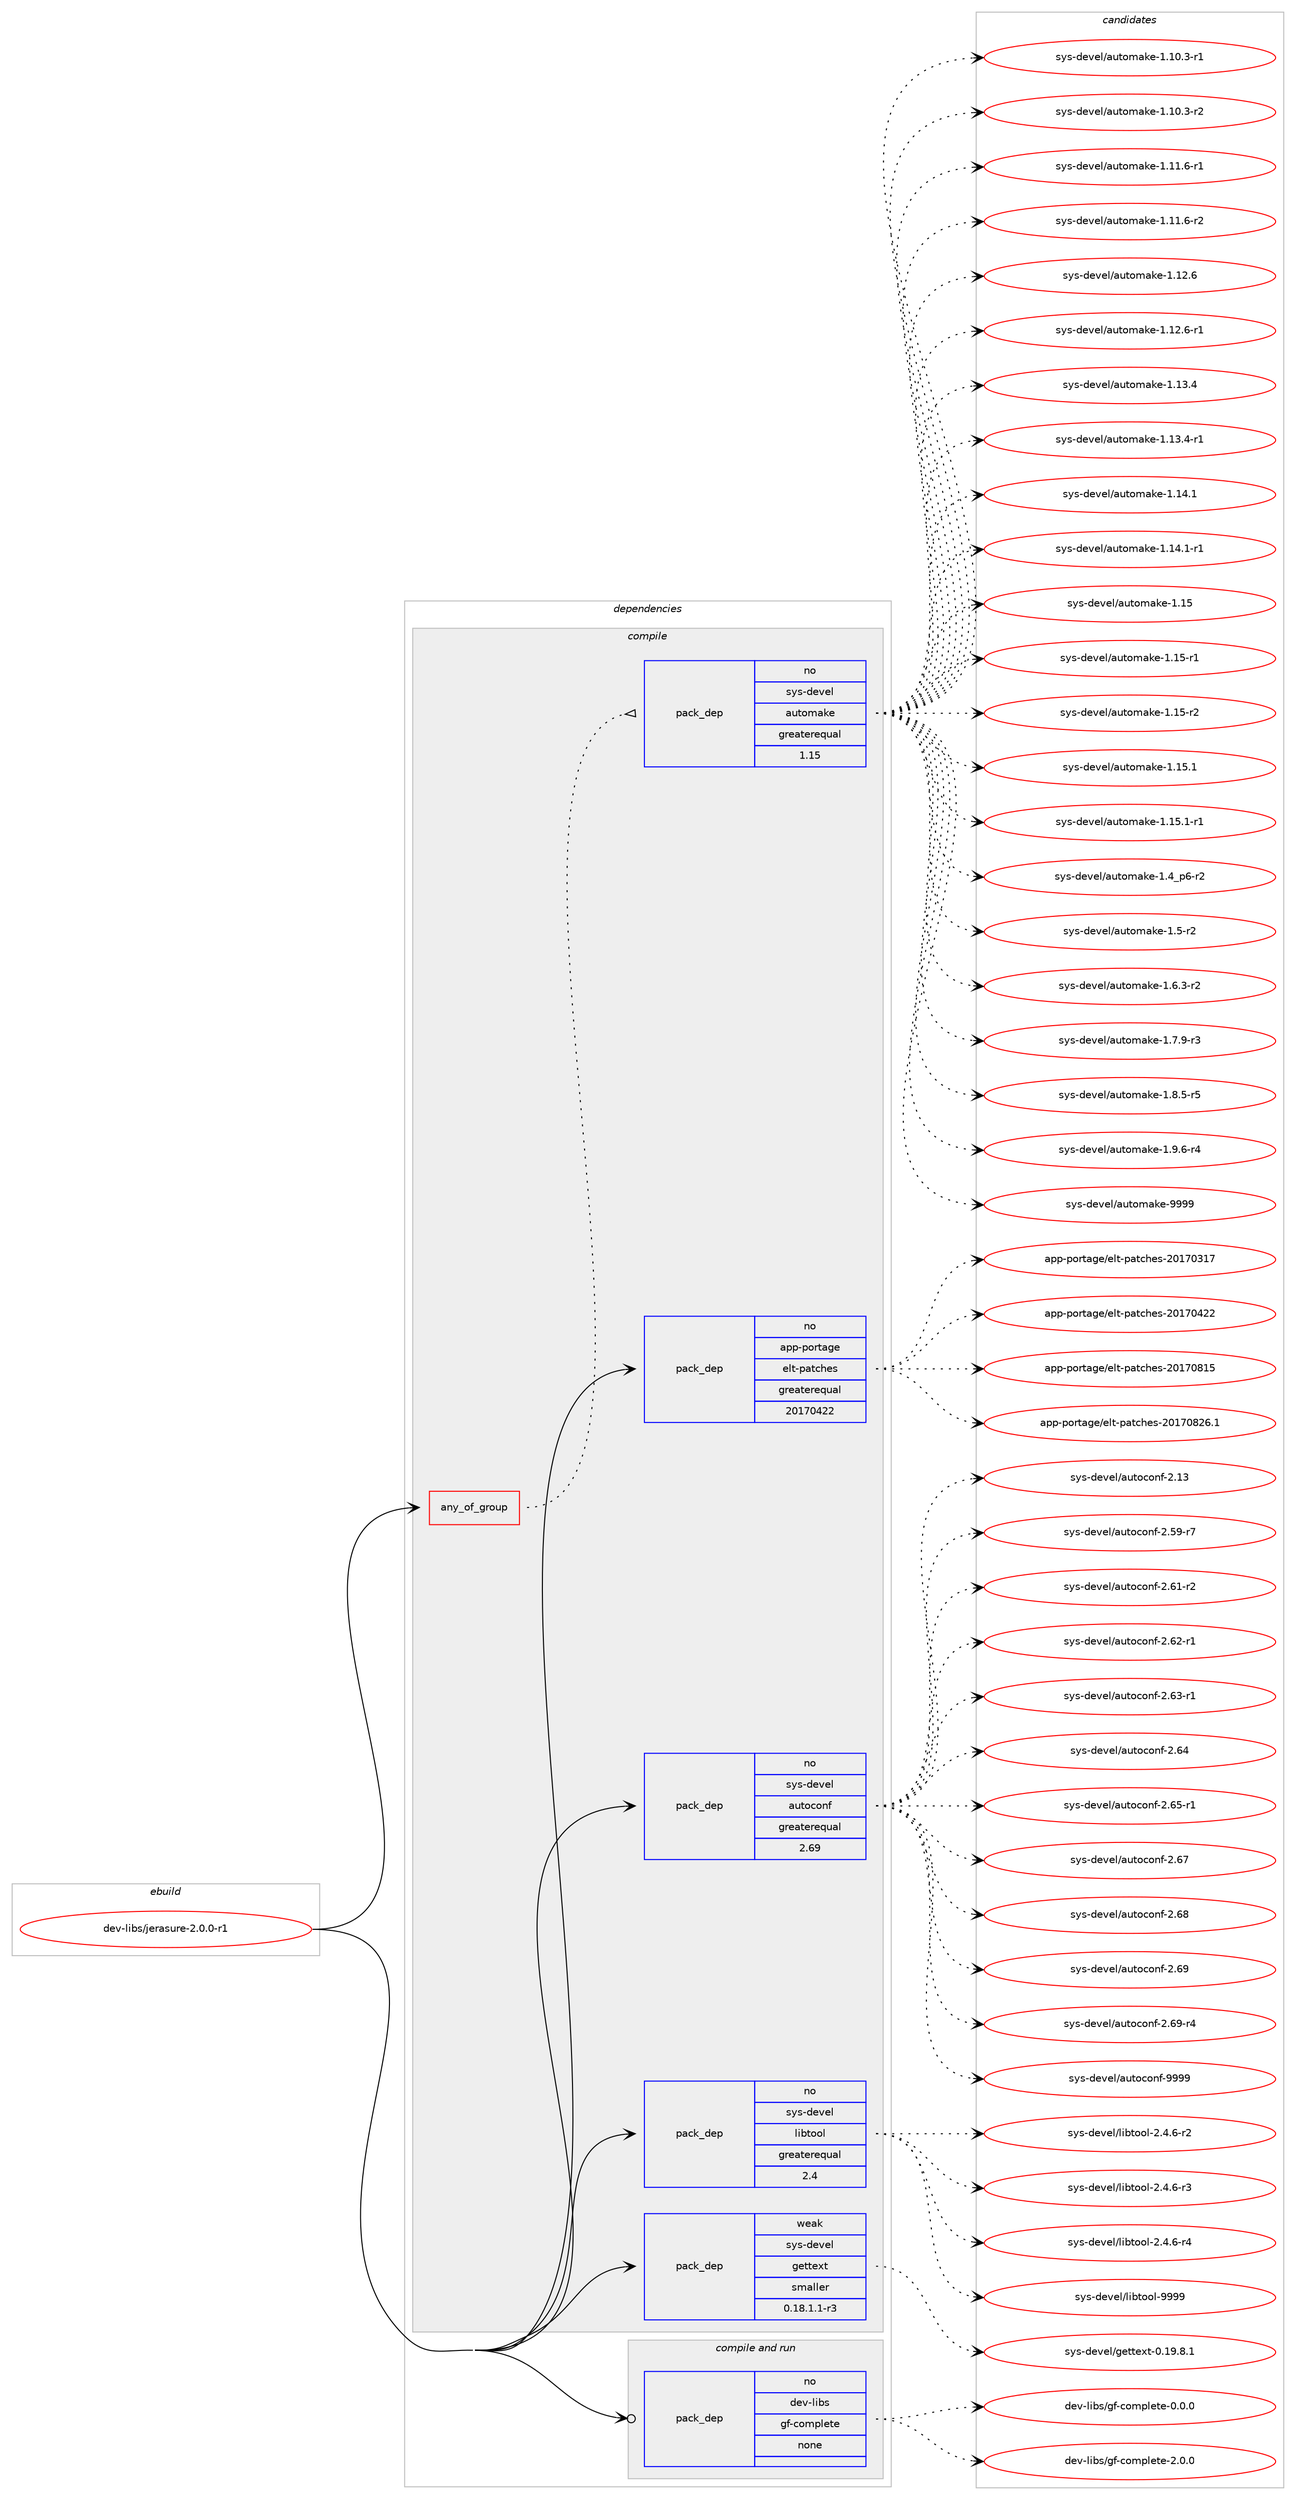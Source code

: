 digraph prolog {

# *************
# Graph options
# *************

newrank=true;
concentrate=true;
compound=true;
graph [rankdir=LR,fontname=Helvetica,fontsize=10,ranksep=1.5];#, ranksep=2.5, nodesep=0.2];
edge  [arrowhead=vee];
node  [fontname=Helvetica,fontsize=10];

# **********
# The ebuild
# **********

subgraph cluster_leftcol {
color=gray;
rank=same;
label=<<i>ebuild</i>>;
id [label="dev-libs/jerasure-2.0.0-r1", color=red, width=4, href="../dev-libs/jerasure-2.0.0-r1.svg"];
}

# ****************
# The dependencies
# ****************

subgraph cluster_midcol {
color=gray;
label=<<i>dependencies</i>>;
subgraph cluster_compile {
fillcolor="#eeeeee";
style=filled;
label=<<i>compile</i>>;
subgraph any3274 {
dependency113645 [label=<<TABLE BORDER="0" CELLBORDER="1" CELLSPACING="0" CELLPADDING="4"><TR><TD CELLPADDING="10">any_of_group</TD></TR></TABLE>>, shape=none, color=red];subgraph pack85697 {
dependency113646 [label=<<TABLE BORDER="0" CELLBORDER="1" CELLSPACING="0" CELLPADDING="4" WIDTH="220"><TR><TD ROWSPAN="6" CELLPADDING="30">pack_dep</TD></TR><TR><TD WIDTH="110">no</TD></TR><TR><TD>sys-devel</TD></TR><TR><TD>automake</TD></TR><TR><TD>greaterequal</TD></TR><TR><TD>1.15</TD></TR></TABLE>>, shape=none, color=blue];
}
dependency113645:e -> dependency113646:w [weight=20,style="dotted",arrowhead="oinv"];
}
id:e -> dependency113645:w [weight=20,style="solid",arrowhead="vee"];
subgraph pack85698 {
dependency113647 [label=<<TABLE BORDER="0" CELLBORDER="1" CELLSPACING="0" CELLPADDING="4" WIDTH="220"><TR><TD ROWSPAN="6" CELLPADDING="30">pack_dep</TD></TR><TR><TD WIDTH="110">no</TD></TR><TR><TD>app-portage</TD></TR><TR><TD>elt-patches</TD></TR><TR><TD>greaterequal</TD></TR><TR><TD>20170422</TD></TR></TABLE>>, shape=none, color=blue];
}
id:e -> dependency113647:w [weight=20,style="solid",arrowhead="vee"];
subgraph pack85699 {
dependency113648 [label=<<TABLE BORDER="0" CELLBORDER="1" CELLSPACING="0" CELLPADDING="4" WIDTH="220"><TR><TD ROWSPAN="6" CELLPADDING="30">pack_dep</TD></TR><TR><TD WIDTH="110">no</TD></TR><TR><TD>sys-devel</TD></TR><TR><TD>autoconf</TD></TR><TR><TD>greaterequal</TD></TR><TR><TD>2.69</TD></TR></TABLE>>, shape=none, color=blue];
}
id:e -> dependency113648:w [weight=20,style="solid",arrowhead="vee"];
subgraph pack85700 {
dependency113649 [label=<<TABLE BORDER="0" CELLBORDER="1" CELLSPACING="0" CELLPADDING="4" WIDTH="220"><TR><TD ROWSPAN="6" CELLPADDING="30">pack_dep</TD></TR><TR><TD WIDTH="110">no</TD></TR><TR><TD>sys-devel</TD></TR><TR><TD>libtool</TD></TR><TR><TD>greaterequal</TD></TR><TR><TD>2.4</TD></TR></TABLE>>, shape=none, color=blue];
}
id:e -> dependency113649:w [weight=20,style="solid",arrowhead="vee"];
subgraph pack85701 {
dependency113650 [label=<<TABLE BORDER="0" CELLBORDER="1" CELLSPACING="0" CELLPADDING="4" WIDTH="220"><TR><TD ROWSPAN="6" CELLPADDING="30">pack_dep</TD></TR><TR><TD WIDTH="110">weak</TD></TR><TR><TD>sys-devel</TD></TR><TR><TD>gettext</TD></TR><TR><TD>smaller</TD></TR><TR><TD>0.18.1.1-r3</TD></TR></TABLE>>, shape=none, color=blue];
}
id:e -> dependency113650:w [weight=20,style="solid",arrowhead="vee"];
}
subgraph cluster_compileandrun {
fillcolor="#eeeeee";
style=filled;
label=<<i>compile and run</i>>;
subgraph pack85702 {
dependency113651 [label=<<TABLE BORDER="0" CELLBORDER="1" CELLSPACING="0" CELLPADDING="4" WIDTH="220"><TR><TD ROWSPAN="6" CELLPADDING="30">pack_dep</TD></TR><TR><TD WIDTH="110">no</TD></TR><TR><TD>dev-libs</TD></TR><TR><TD>gf-complete</TD></TR><TR><TD>none</TD></TR><TR><TD></TD></TR></TABLE>>, shape=none, color=blue];
}
id:e -> dependency113651:w [weight=20,style="solid",arrowhead="odotvee"];
}
subgraph cluster_run {
fillcolor="#eeeeee";
style=filled;
label=<<i>run</i>>;
}
}

# **************
# The candidates
# **************

subgraph cluster_choices {
rank=same;
color=gray;
label=<<i>candidates</i>>;

subgraph choice85697 {
color=black;
nodesep=1;
choice11512111545100101118101108479711711611110997107101454946494846514511449 [label="sys-devel/automake-1.10.3-r1", color=red, width=4,href="../sys-devel/automake-1.10.3-r1.svg"];
choice11512111545100101118101108479711711611110997107101454946494846514511450 [label="sys-devel/automake-1.10.3-r2", color=red, width=4,href="../sys-devel/automake-1.10.3-r2.svg"];
choice11512111545100101118101108479711711611110997107101454946494946544511449 [label="sys-devel/automake-1.11.6-r1", color=red, width=4,href="../sys-devel/automake-1.11.6-r1.svg"];
choice11512111545100101118101108479711711611110997107101454946494946544511450 [label="sys-devel/automake-1.11.6-r2", color=red, width=4,href="../sys-devel/automake-1.11.6-r2.svg"];
choice1151211154510010111810110847971171161111099710710145494649504654 [label="sys-devel/automake-1.12.6", color=red, width=4,href="../sys-devel/automake-1.12.6.svg"];
choice11512111545100101118101108479711711611110997107101454946495046544511449 [label="sys-devel/automake-1.12.6-r1", color=red, width=4,href="../sys-devel/automake-1.12.6-r1.svg"];
choice1151211154510010111810110847971171161111099710710145494649514652 [label="sys-devel/automake-1.13.4", color=red, width=4,href="../sys-devel/automake-1.13.4.svg"];
choice11512111545100101118101108479711711611110997107101454946495146524511449 [label="sys-devel/automake-1.13.4-r1", color=red, width=4,href="../sys-devel/automake-1.13.4-r1.svg"];
choice1151211154510010111810110847971171161111099710710145494649524649 [label="sys-devel/automake-1.14.1", color=red, width=4,href="../sys-devel/automake-1.14.1.svg"];
choice11512111545100101118101108479711711611110997107101454946495246494511449 [label="sys-devel/automake-1.14.1-r1", color=red, width=4,href="../sys-devel/automake-1.14.1-r1.svg"];
choice115121115451001011181011084797117116111109971071014549464953 [label="sys-devel/automake-1.15", color=red, width=4,href="../sys-devel/automake-1.15.svg"];
choice1151211154510010111810110847971171161111099710710145494649534511449 [label="sys-devel/automake-1.15-r1", color=red, width=4,href="../sys-devel/automake-1.15-r1.svg"];
choice1151211154510010111810110847971171161111099710710145494649534511450 [label="sys-devel/automake-1.15-r2", color=red, width=4,href="../sys-devel/automake-1.15-r2.svg"];
choice1151211154510010111810110847971171161111099710710145494649534649 [label="sys-devel/automake-1.15.1", color=red, width=4,href="../sys-devel/automake-1.15.1.svg"];
choice11512111545100101118101108479711711611110997107101454946495346494511449 [label="sys-devel/automake-1.15.1-r1", color=red, width=4,href="../sys-devel/automake-1.15.1-r1.svg"];
choice115121115451001011181011084797117116111109971071014549465295112544511450 [label="sys-devel/automake-1.4_p6-r2", color=red, width=4,href="../sys-devel/automake-1.4_p6-r2.svg"];
choice11512111545100101118101108479711711611110997107101454946534511450 [label="sys-devel/automake-1.5-r2", color=red, width=4,href="../sys-devel/automake-1.5-r2.svg"];
choice115121115451001011181011084797117116111109971071014549465446514511450 [label="sys-devel/automake-1.6.3-r2", color=red, width=4,href="../sys-devel/automake-1.6.3-r2.svg"];
choice115121115451001011181011084797117116111109971071014549465546574511451 [label="sys-devel/automake-1.7.9-r3", color=red, width=4,href="../sys-devel/automake-1.7.9-r3.svg"];
choice115121115451001011181011084797117116111109971071014549465646534511453 [label="sys-devel/automake-1.8.5-r5", color=red, width=4,href="../sys-devel/automake-1.8.5-r5.svg"];
choice115121115451001011181011084797117116111109971071014549465746544511452 [label="sys-devel/automake-1.9.6-r4", color=red, width=4,href="../sys-devel/automake-1.9.6-r4.svg"];
choice115121115451001011181011084797117116111109971071014557575757 [label="sys-devel/automake-9999", color=red, width=4,href="../sys-devel/automake-9999.svg"];
dependency113646:e -> choice11512111545100101118101108479711711611110997107101454946494846514511449:w [style=dotted,weight="100"];
dependency113646:e -> choice11512111545100101118101108479711711611110997107101454946494846514511450:w [style=dotted,weight="100"];
dependency113646:e -> choice11512111545100101118101108479711711611110997107101454946494946544511449:w [style=dotted,weight="100"];
dependency113646:e -> choice11512111545100101118101108479711711611110997107101454946494946544511450:w [style=dotted,weight="100"];
dependency113646:e -> choice1151211154510010111810110847971171161111099710710145494649504654:w [style=dotted,weight="100"];
dependency113646:e -> choice11512111545100101118101108479711711611110997107101454946495046544511449:w [style=dotted,weight="100"];
dependency113646:e -> choice1151211154510010111810110847971171161111099710710145494649514652:w [style=dotted,weight="100"];
dependency113646:e -> choice11512111545100101118101108479711711611110997107101454946495146524511449:w [style=dotted,weight="100"];
dependency113646:e -> choice1151211154510010111810110847971171161111099710710145494649524649:w [style=dotted,weight="100"];
dependency113646:e -> choice11512111545100101118101108479711711611110997107101454946495246494511449:w [style=dotted,weight="100"];
dependency113646:e -> choice115121115451001011181011084797117116111109971071014549464953:w [style=dotted,weight="100"];
dependency113646:e -> choice1151211154510010111810110847971171161111099710710145494649534511449:w [style=dotted,weight="100"];
dependency113646:e -> choice1151211154510010111810110847971171161111099710710145494649534511450:w [style=dotted,weight="100"];
dependency113646:e -> choice1151211154510010111810110847971171161111099710710145494649534649:w [style=dotted,weight="100"];
dependency113646:e -> choice11512111545100101118101108479711711611110997107101454946495346494511449:w [style=dotted,weight="100"];
dependency113646:e -> choice115121115451001011181011084797117116111109971071014549465295112544511450:w [style=dotted,weight="100"];
dependency113646:e -> choice11512111545100101118101108479711711611110997107101454946534511450:w [style=dotted,weight="100"];
dependency113646:e -> choice115121115451001011181011084797117116111109971071014549465446514511450:w [style=dotted,weight="100"];
dependency113646:e -> choice115121115451001011181011084797117116111109971071014549465546574511451:w [style=dotted,weight="100"];
dependency113646:e -> choice115121115451001011181011084797117116111109971071014549465646534511453:w [style=dotted,weight="100"];
dependency113646:e -> choice115121115451001011181011084797117116111109971071014549465746544511452:w [style=dotted,weight="100"];
dependency113646:e -> choice115121115451001011181011084797117116111109971071014557575757:w [style=dotted,weight="100"];
}
subgraph choice85698 {
color=black;
nodesep=1;
choice97112112451121111141169710310147101108116451129711699104101115455048495548514955 [label="app-portage/elt-patches-20170317", color=red, width=4,href="../app-portage/elt-patches-20170317.svg"];
choice97112112451121111141169710310147101108116451129711699104101115455048495548525050 [label="app-portage/elt-patches-20170422", color=red, width=4,href="../app-portage/elt-patches-20170422.svg"];
choice97112112451121111141169710310147101108116451129711699104101115455048495548564953 [label="app-portage/elt-patches-20170815", color=red, width=4,href="../app-portage/elt-patches-20170815.svg"];
choice971121124511211111411697103101471011081164511297116991041011154550484955485650544649 [label="app-portage/elt-patches-20170826.1", color=red, width=4,href="../app-portage/elt-patches-20170826.1.svg"];
dependency113647:e -> choice97112112451121111141169710310147101108116451129711699104101115455048495548514955:w [style=dotted,weight="100"];
dependency113647:e -> choice97112112451121111141169710310147101108116451129711699104101115455048495548525050:w [style=dotted,weight="100"];
dependency113647:e -> choice97112112451121111141169710310147101108116451129711699104101115455048495548564953:w [style=dotted,weight="100"];
dependency113647:e -> choice971121124511211111411697103101471011081164511297116991041011154550484955485650544649:w [style=dotted,weight="100"];
}
subgraph choice85699 {
color=black;
nodesep=1;
choice115121115451001011181011084797117116111991111101024550464951 [label="sys-devel/autoconf-2.13", color=red, width=4,href="../sys-devel/autoconf-2.13.svg"];
choice1151211154510010111810110847971171161119911111010245504653574511455 [label="sys-devel/autoconf-2.59-r7", color=red, width=4,href="../sys-devel/autoconf-2.59-r7.svg"];
choice1151211154510010111810110847971171161119911111010245504654494511450 [label="sys-devel/autoconf-2.61-r2", color=red, width=4,href="../sys-devel/autoconf-2.61-r2.svg"];
choice1151211154510010111810110847971171161119911111010245504654504511449 [label="sys-devel/autoconf-2.62-r1", color=red, width=4,href="../sys-devel/autoconf-2.62-r1.svg"];
choice1151211154510010111810110847971171161119911111010245504654514511449 [label="sys-devel/autoconf-2.63-r1", color=red, width=4,href="../sys-devel/autoconf-2.63-r1.svg"];
choice115121115451001011181011084797117116111991111101024550465452 [label="sys-devel/autoconf-2.64", color=red, width=4,href="../sys-devel/autoconf-2.64.svg"];
choice1151211154510010111810110847971171161119911111010245504654534511449 [label="sys-devel/autoconf-2.65-r1", color=red, width=4,href="../sys-devel/autoconf-2.65-r1.svg"];
choice115121115451001011181011084797117116111991111101024550465455 [label="sys-devel/autoconf-2.67", color=red, width=4,href="../sys-devel/autoconf-2.67.svg"];
choice115121115451001011181011084797117116111991111101024550465456 [label="sys-devel/autoconf-2.68", color=red, width=4,href="../sys-devel/autoconf-2.68.svg"];
choice115121115451001011181011084797117116111991111101024550465457 [label="sys-devel/autoconf-2.69", color=red, width=4,href="../sys-devel/autoconf-2.69.svg"];
choice1151211154510010111810110847971171161119911111010245504654574511452 [label="sys-devel/autoconf-2.69-r4", color=red, width=4,href="../sys-devel/autoconf-2.69-r4.svg"];
choice115121115451001011181011084797117116111991111101024557575757 [label="sys-devel/autoconf-9999", color=red, width=4,href="../sys-devel/autoconf-9999.svg"];
dependency113648:e -> choice115121115451001011181011084797117116111991111101024550464951:w [style=dotted,weight="100"];
dependency113648:e -> choice1151211154510010111810110847971171161119911111010245504653574511455:w [style=dotted,weight="100"];
dependency113648:e -> choice1151211154510010111810110847971171161119911111010245504654494511450:w [style=dotted,weight="100"];
dependency113648:e -> choice1151211154510010111810110847971171161119911111010245504654504511449:w [style=dotted,weight="100"];
dependency113648:e -> choice1151211154510010111810110847971171161119911111010245504654514511449:w [style=dotted,weight="100"];
dependency113648:e -> choice115121115451001011181011084797117116111991111101024550465452:w [style=dotted,weight="100"];
dependency113648:e -> choice1151211154510010111810110847971171161119911111010245504654534511449:w [style=dotted,weight="100"];
dependency113648:e -> choice115121115451001011181011084797117116111991111101024550465455:w [style=dotted,weight="100"];
dependency113648:e -> choice115121115451001011181011084797117116111991111101024550465456:w [style=dotted,weight="100"];
dependency113648:e -> choice115121115451001011181011084797117116111991111101024550465457:w [style=dotted,weight="100"];
dependency113648:e -> choice1151211154510010111810110847971171161119911111010245504654574511452:w [style=dotted,weight="100"];
dependency113648:e -> choice115121115451001011181011084797117116111991111101024557575757:w [style=dotted,weight="100"];
}
subgraph choice85700 {
color=black;
nodesep=1;
choice1151211154510010111810110847108105981161111111084550465246544511450 [label="sys-devel/libtool-2.4.6-r2", color=red, width=4,href="../sys-devel/libtool-2.4.6-r2.svg"];
choice1151211154510010111810110847108105981161111111084550465246544511451 [label="sys-devel/libtool-2.4.6-r3", color=red, width=4,href="../sys-devel/libtool-2.4.6-r3.svg"];
choice1151211154510010111810110847108105981161111111084550465246544511452 [label="sys-devel/libtool-2.4.6-r4", color=red, width=4,href="../sys-devel/libtool-2.4.6-r4.svg"];
choice1151211154510010111810110847108105981161111111084557575757 [label="sys-devel/libtool-9999", color=red, width=4,href="../sys-devel/libtool-9999.svg"];
dependency113649:e -> choice1151211154510010111810110847108105981161111111084550465246544511450:w [style=dotted,weight="100"];
dependency113649:e -> choice1151211154510010111810110847108105981161111111084550465246544511451:w [style=dotted,weight="100"];
dependency113649:e -> choice1151211154510010111810110847108105981161111111084550465246544511452:w [style=dotted,weight="100"];
dependency113649:e -> choice1151211154510010111810110847108105981161111111084557575757:w [style=dotted,weight="100"];
}
subgraph choice85701 {
color=black;
nodesep=1;
choice1151211154510010111810110847103101116116101120116454846495746564649 [label="sys-devel/gettext-0.19.8.1", color=red, width=4,href="../sys-devel/gettext-0.19.8.1.svg"];
dependency113650:e -> choice1151211154510010111810110847103101116116101120116454846495746564649:w [style=dotted,weight="100"];
}
subgraph choice85702 {
color=black;
nodesep=1;
choice1001011184510810598115471031024599111109112108101116101454846484648 [label="dev-libs/gf-complete-0.0.0", color=red, width=4,href="../dev-libs/gf-complete-0.0.0.svg"];
choice1001011184510810598115471031024599111109112108101116101455046484648 [label="dev-libs/gf-complete-2.0.0", color=red, width=4,href="../dev-libs/gf-complete-2.0.0.svg"];
dependency113651:e -> choice1001011184510810598115471031024599111109112108101116101454846484648:w [style=dotted,weight="100"];
dependency113651:e -> choice1001011184510810598115471031024599111109112108101116101455046484648:w [style=dotted,weight="100"];
}
}

}
